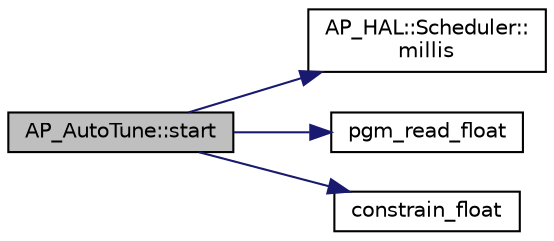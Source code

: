 digraph "AP_AutoTune::start"
{
 // INTERACTIVE_SVG=YES
  edge [fontname="Helvetica",fontsize="10",labelfontname="Helvetica",labelfontsize="10"];
  node [fontname="Helvetica",fontsize="10",shape=record];
  rankdir="LR";
  Node1 [label="AP_AutoTune::start",height=0.2,width=0.4,color="black", fillcolor="grey75", style="filled" fontcolor="black"];
  Node1 -> Node2 [color="midnightblue",fontsize="10",style="solid",fontname="Helvetica"];
  Node2 [label="AP_HAL::Scheduler::\lmillis",height=0.2,width=0.4,color="black", fillcolor="white", style="filled",URL="$classAP__HAL_1_1Scheduler.html#a26b68339fc68a562d8d3a1238d0ec8c1"];
  Node1 -> Node3 [color="midnightblue",fontsize="10",style="solid",fontname="Helvetica"];
  Node3 [label="pgm_read_float",height=0.2,width=0.4,color="black", fillcolor="white", style="filled",URL="$AP__Progmem__Identity_8h.html#a90f10dd78145eef44fb2092a65a6d5db"];
  Node1 -> Node4 [color="midnightblue",fontsize="10",style="solid",fontname="Helvetica"];
  Node4 [label="constrain_float",height=0.2,width=0.4,color="black", fillcolor="white", style="filled",URL="$AP__Math_8cpp.html#a08eedb329d8162ddbd344d4f6c8cde20"];
}
